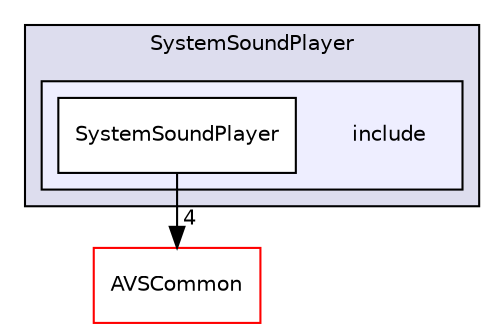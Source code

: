 digraph "/workplace/avs-device-sdk/ApplicationUtilities/SystemSoundPlayer/include" {
  compound=true
  node [ fontsize="10", fontname="Helvetica"];
  edge [ labelfontsize="10", labelfontname="Helvetica"];
  subgraph clusterdir_fc8c20e5d71619da5d4e3293dc378e56 {
    graph [ bgcolor="#ddddee", pencolor="black", label="SystemSoundPlayer" fontname="Helvetica", fontsize="10", URL="dir_fc8c20e5d71619da5d4e3293dc378e56.html"]
  subgraph clusterdir_d19411ffb58b9117a34e9aa8a9a1ec2a {
    graph [ bgcolor="#eeeeff", pencolor="black", label="" URL="dir_d19411ffb58b9117a34e9aa8a9a1ec2a.html"];
    dir_d19411ffb58b9117a34e9aa8a9a1ec2a [shape=plaintext label="include"];
    dir_58834b17cedb775f9641a8f2a3a0dc4c [shape=box label="SystemSoundPlayer" color="black" fillcolor="white" style="filled" URL="dir_58834b17cedb775f9641a8f2a3a0dc4c.html"];
  }
  }
  dir_13e65effb2bde530b17b3d5eefcd0266 [shape=box label="AVSCommon" fillcolor="white" style="filled" color="red" URL="dir_13e65effb2bde530b17b3d5eefcd0266.html"];
  dir_58834b17cedb775f9641a8f2a3a0dc4c->dir_13e65effb2bde530b17b3d5eefcd0266 [headlabel="4", labeldistance=1.5 headhref="dir_000045_000015.html"];
}
